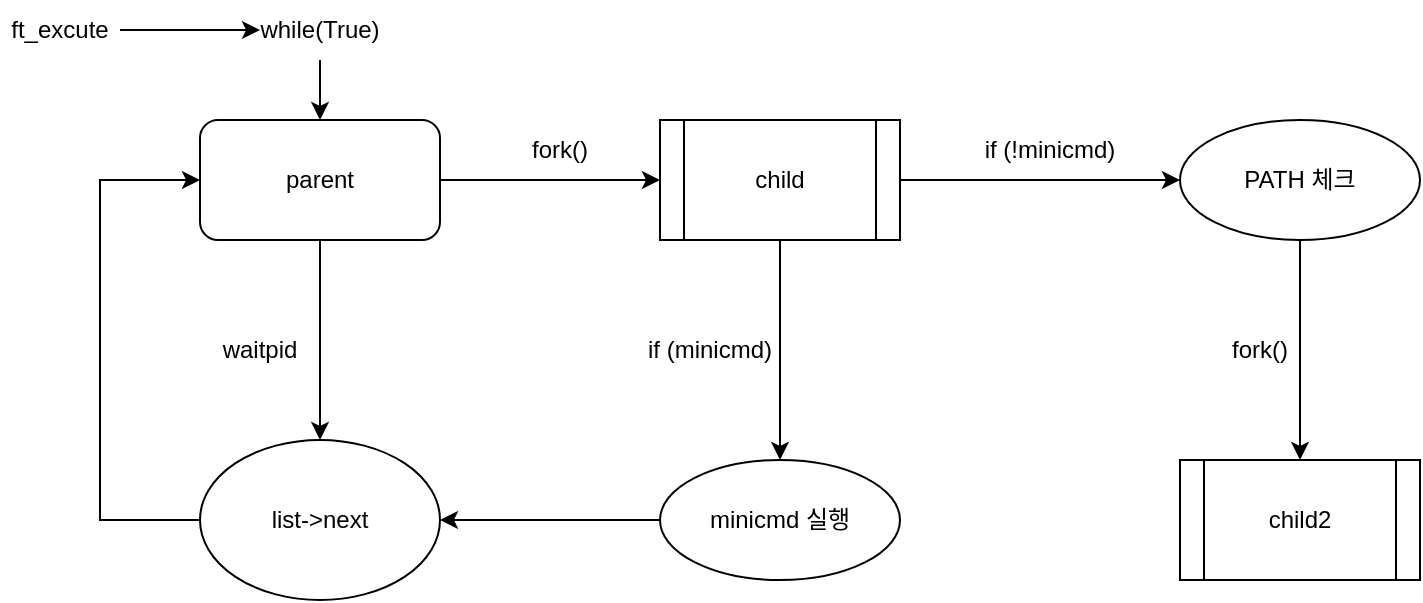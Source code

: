 <mxfile version="17.0.0" type="github">
  <diagram id="NODKZsZ31UKVquP1UhtK" name="Page-1">
    <mxGraphModel dx="849" dy="930" grid="1" gridSize="10" guides="1" tooltips="1" connect="1" arrows="1" fold="1" page="1" pageScale="1" pageWidth="850" pageHeight="1100" math="0" shadow="0">
      <root>
        <mxCell id="0" />
        <mxCell id="1" parent="0" />
        <mxCell id="hmHOPTYOCYJ8uuADxCbL-2" style="edgeStyle=orthogonalEdgeStyle;rounded=0;orthogonalLoop=1;jettySize=auto;html=1;exitX=1;exitY=0.5;exitDx=0;exitDy=0;entryX=0;entryY=0.5;entryDx=0;entryDy=0;" edge="1" parent="1" source="w3T6fVGkbIpxJkhJRhK_-1">
          <mxGeometry relative="1" as="geometry">
            <mxPoint x="330" y="90" as="targetPoint" />
          </mxGeometry>
        </mxCell>
        <mxCell id="hmHOPTYOCYJ8uuADxCbL-4" style="edgeStyle=orthogonalEdgeStyle;rounded=0;orthogonalLoop=1;jettySize=auto;html=1;exitX=0.5;exitY=1;exitDx=0;exitDy=0;" edge="1" parent="1" source="w3T6fVGkbIpxJkhJRhK_-1">
          <mxGeometry relative="1" as="geometry">
            <mxPoint x="160" y="220" as="targetPoint" />
            <Array as="points">
              <mxPoint x="160" y="170" />
              <mxPoint x="160" y="170" />
            </Array>
          </mxGeometry>
        </mxCell>
        <mxCell id="w3T6fVGkbIpxJkhJRhK_-1" value="parent" style="rounded=1;whiteSpace=wrap;html=1;" parent="1" vertex="1">
          <mxGeometry x="100" y="60" width="120" height="60" as="geometry" />
        </mxCell>
        <mxCell id="hmHOPTYOCYJ8uuADxCbL-10" value="" style="edgeStyle=orthogonalEdgeStyle;rounded=0;orthogonalLoop=1;jettySize=auto;html=1;" edge="1" parent="1" source="hmHOPTYOCYJ8uuADxCbL-7" target="hmHOPTYOCYJ8uuADxCbL-9">
          <mxGeometry relative="1" as="geometry" />
        </mxCell>
        <mxCell id="hmHOPTYOCYJ8uuADxCbL-35" style="edgeStyle=orthogonalEdgeStyle;rounded=0;orthogonalLoop=1;jettySize=auto;html=1;entryX=0;entryY=0.5;entryDx=0;entryDy=0;" edge="1" parent="1" source="hmHOPTYOCYJ8uuADxCbL-7" target="hmHOPTYOCYJ8uuADxCbL-30">
          <mxGeometry relative="1" as="geometry" />
        </mxCell>
        <mxCell id="hmHOPTYOCYJ8uuADxCbL-7" value="child" style="shape=process;whiteSpace=wrap;html=1;backgroundOutline=1;" vertex="1" parent="1">
          <mxGeometry x="330" y="60" width="120" height="60" as="geometry" />
        </mxCell>
        <mxCell id="hmHOPTYOCYJ8uuADxCbL-8" value="waitpid" style="text;html=1;strokeColor=none;fillColor=none;align=center;verticalAlign=middle;whiteSpace=wrap;rounded=0;" vertex="1" parent="1">
          <mxGeometry x="100" y="160" width="60" height="30" as="geometry" />
        </mxCell>
        <mxCell id="hmHOPTYOCYJ8uuADxCbL-34" value="" style="edgeStyle=orthogonalEdgeStyle;rounded=0;orthogonalLoop=1;jettySize=auto;html=1;" edge="1" parent="1" source="hmHOPTYOCYJ8uuADxCbL-9" target="hmHOPTYOCYJ8uuADxCbL-25">
          <mxGeometry relative="1" as="geometry" />
        </mxCell>
        <mxCell id="hmHOPTYOCYJ8uuADxCbL-9" value="minicmd 실행" style="ellipse;whiteSpace=wrap;html=1;" vertex="1" parent="1">
          <mxGeometry x="330" y="230" width="120" height="60" as="geometry" />
        </mxCell>
        <mxCell id="hmHOPTYOCYJ8uuADxCbL-11" value="if (minicmd)" style="text;html=1;strokeColor=none;fillColor=none;align=center;verticalAlign=middle;whiteSpace=wrap;rounded=0;" vertex="1" parent="1">
          <mxGeometry x="320" y="160" width="70" height="30" as="geometry" />
        </mxCell>
        <mxCell id="hmHOPTYOCYJ8uuADxCbL-19" value="" style="edgeStyle=orthogonalEdgeStyle;rounded=0;orthogonalLoop=1;jettySize=auto;html=1;" edge="1" parent="1" source="hmHOPTYOCYJ8uuADxCbL-17" target="hmHOPTYOCYJ8uuADxCbL-18">
          <mxGeometry relative="1" as="geometry" />
        </mxCell>
        <mxCell id="hmHOPTYOCYJ8uuADxCbL-17" value="ft_excute" style="text;html=1;strokeColor=none;fillColor=none;align=center;verticalAlign=middle;whiteSpace=wrap;rounded=0;" vertex="1" parent="1">
          <mxGeometry width="60" height="30" as="geometry" />
        </mxCell>
        <mxCell id="hmHOPTYOCYJ8uuADxCbL-20" value="" style="edgeStyle=orthogonalEdgeStyle;rounded=0;orthogonalLoop=1;jettySize=auto;html=1;entryX=0.5;entryY=0;entryDx=0;entryDy=0;exitX=0.5;exitY=1;exitDx=0;exitDy=0;" edge="1" parent="1" source="hmHOPTYOCYJ8uuADxCbL-18" target="w3T6fVGkbIpxJkhJRhK_-1">
          <mxGeometry relative="1" as="geometry">
            <Array as="points">
              <mxPoint x="160" y="40" />
              <mxPoint x="160" y="40" />
            </Array>
          </mxGeometry>
        </mxCell>
        <mxCell id="hmHOPTYOCYJ8uuADxCbL-18" value="while(True)" style="text;html=1;strokeColor=none;fillColor=none;align=center;verticalAlign=middle;whiteSpace=wrap;rounded=0;" vertex="1" parent="1">
          <mxGeometry x="130" width="60" height="30" as="geometry" />
        </mxCell>
        <mxCell id="hmHOPTYOCYJ8uuADxCbL-26" style="edgeStyle=orthogonalEdgeStyle;rounded=0;orthogonalLoop=1;jettySize=auto;html=1;entryX=0;entryY=0.5;entryDx=0;entryDy=0;" edge="1" parent="1" source="hmHOPTYOCYJ8uuADxCbL-25" target="w3T6fVGkbIpxJkhJRhK_-1">
          <mxGeometry relative="1" as="geometry">
            <mxPoint x="60" y="90" as="targetPoint" />
            <Array as="points">
              <mxPoint x="50" y="260" />
              <mxPoint x="50" y="90" />
            </Array>
          </mxGeometry>
        </mxCell>
        <mxCell id="hmHOPTYOCYJ8uuADxCbL-25" value="list-&amp;gt;next" style="ellipse;whiteSpace=wrap;html=1;" vertex="1" parent="1">
          <mxGeometry x="100" y="220" width="120" height="80" as="geometry" />
        </mxCell>
        <mxCell id="hmHOPTYOCYJ8uuADxCbL-27" value="fork()" style="text;html=1;strokeColor=none;fillColor=none;align=center;verticalAlign=middle;whiteSpace=wrap;rounded=0;" vertex="1" parent="1">
          <mxGeometry x="250" y="60" width="60" height="30" as="geometry" />
        </mxCell>
        <mxCell id="hmHOPTYOCYJ8uuADxCbL-29" value="" style="edgeStyle=orthogonalEdgeStyle;rounded=0;orthogonalLoop=1;jettySize=auto;html=1;entryX=0.5;entryY=0;entryDx=0;entryDy=0;" edge="1" parent="1" source="hmHOPTYOCYJ8uuADxCbL-30" target="hmHOPTYOCYJ8uuADxCbL-32">
          <mxGeometry relative="1" as="geometry">
            <mxPoint x="650" y="200" as="targetPoint" />
          </mxGeometry>
        </mxCell>
        <mxCell id="hmHOPTYOCYJ8uuADxCbL-30" value="PATH 체크" style="ellipse;whiteSpace=wrap;html=1;" vertex="1" parent="1">
          <mxGeometry x="590" y="60" width="120" height="60" as="geometry" />
        </mxCell>
        <mxCell id="hmHOPTYOCYJ8uuADxCbL-31" value="fork()" style="text;html=1;strokeColor=none;fillColor=none;align=center;verticalAlign=middle;whiteSpace=wrap;rounded=0;" vertex="1" parent="1">
          <mxGeometry x="600" y="160" width="60" height="30" as="geometry" />
        </mxCell>
        <mxCell id="hmHOPTYOCYJ8uuADxCbL-32" value="child2" style="shape=process;whiteSpace=wrap;html=1;backgroundOutline=1;" vertex="1" parent="1">
          <mxGeometry x="590" y="230" width="120" height="60" as="geometry" />
        </mxCell>
        <mxCell id="hmHOPTYOCYJ8uuADxCbL-33" value="if (!minicmd)" style="text;html=1;strokeColor=none;fillColor=none;align=center;verticalAlign=middle;whiteSpace=wrap;rounded=0;" vertex="1" parent="1">
          <mxGeometry x="490" y="60" width="70" height="30" as="geometry" />
        </mxCell>
      </root>
    </mxGraphModel>
  </diagram>
</mxfile>
